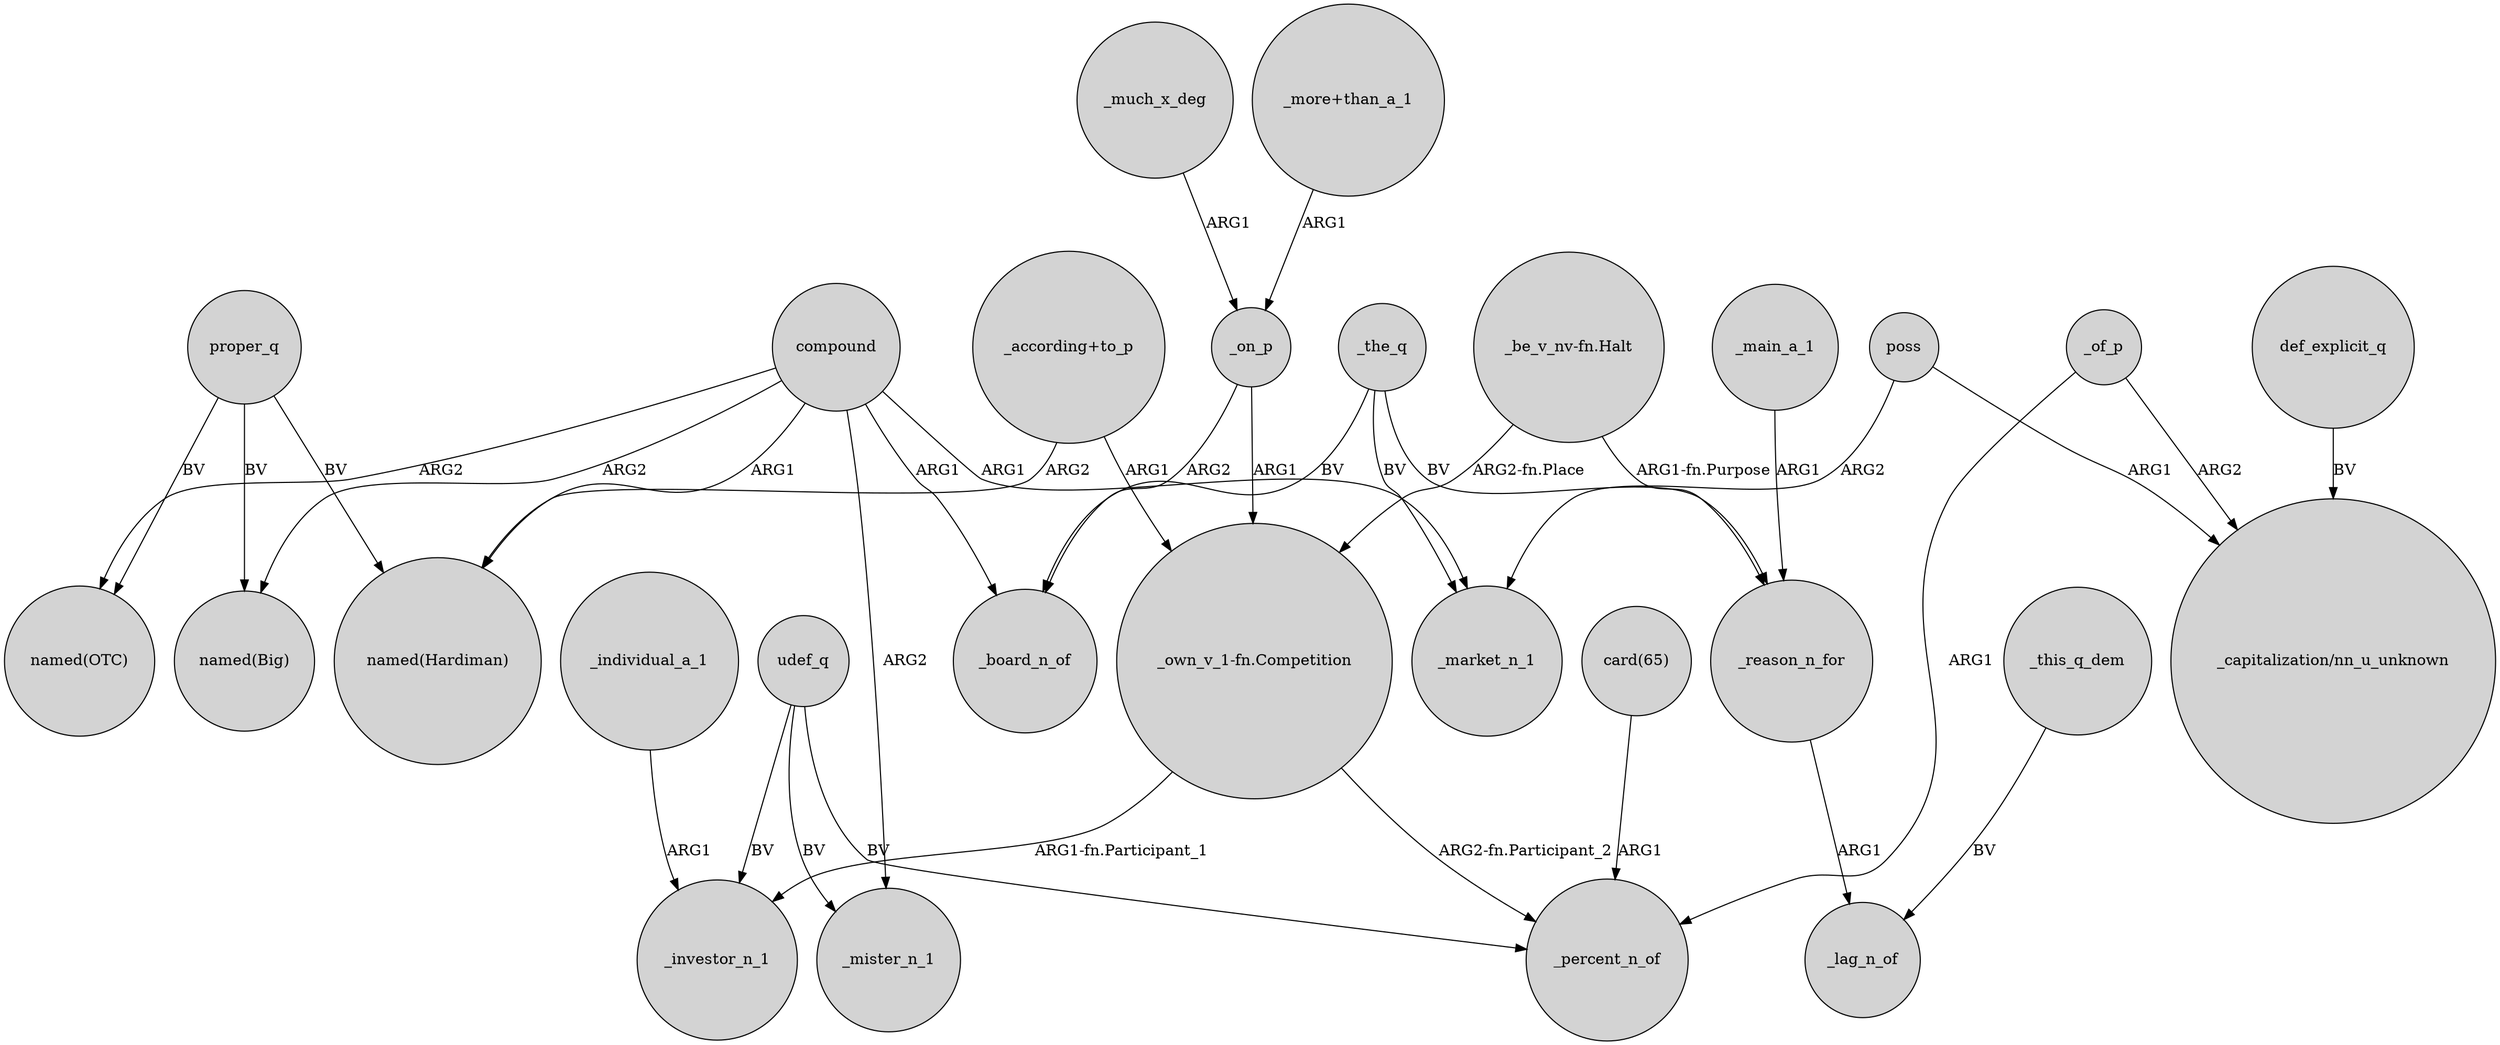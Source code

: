 digraph {
	node [shape=circle style=filled]
	compound -> "named(Hardiman)" [label=ARG1]
	_of_p -> "_capitalization/nn_u_unknown" [label=ARG2]
	_this_q_dem -> _lag_n_of [label=BV]
	compound -> _mister_n_1 [label=ARG2]
	"_be_v_nv-fn.Halt" -> _reason_n_for [label="ARG1-fn.Purpose"]
	compound -> "named(Big)" [label=ARG2]
	"_own_v_1-fn.Competition" -> _investor_n_1 [label="ARG1-fn.Participant_1"]
	_much_x_deg -> _on_p [label=ARG1]
	udef_q -> _mister_n_1 [label=BV]
	_of_p -> _percent_n_of [label=ARG1]
	_the_q -> _board_n_of [label=BV]
	_the_q -> _market_n_1 [label=BV]
	_the_q -> _reason_n_for [label=BV]
	"_more+than_a_1" -> _on_p [label=ARG1]
	udef_q -> _percent_n_of [label=BV]
	proper_q -> "named(OTC)" [label=BV]
	proper_q -> "named(Hardiman)" [label=BV]
	compound -> _board_n_of [label=ARG1]
	_on_p -> _board_n_of [label=ARG2]
	"_according+to_p" -> "_own_v_1-fn.Competition" [label=ARG1]
	_main_a_1 -> _reason_n_for [label=ARG1]
	"_be_v_nv-fn.Halt" -> "_own_v_1-fn.Competition" [label="ARG2-fn.Place"]
	"card(65)" -> _percent_n_of [label=ARG1]
	"_according+to_p" -> "named(Hardiman)" [label=ARG2]
	poss -> "_capitalization/nn_u_unknown" [label=ARG1]
	_reason_n_for -> _lag_n_of [label=ARG1]
	proper_q -> "named(Big)" [label=BV]
	def_explicit_q -> "_capitalization/nn_u_unknown" [label=BV]
	_individual_a_1 -> _investor_n_1 [label=ARG1]
	compound -> _market_n_1 [label=ARG1]
	udef_q -> _investor_n_1 [label=BV]
	poss -> _market_n_1 [label=ARG2]
	_on_p -> "_own_v_1-fn.Competition" [label=ARG1]
	compound -> "named(OTC)" [label=ARG2]
	"_own_v_1-fn.Competition" -> _percent_n_of [label="ARG2-fn.Participant_2"]
}
